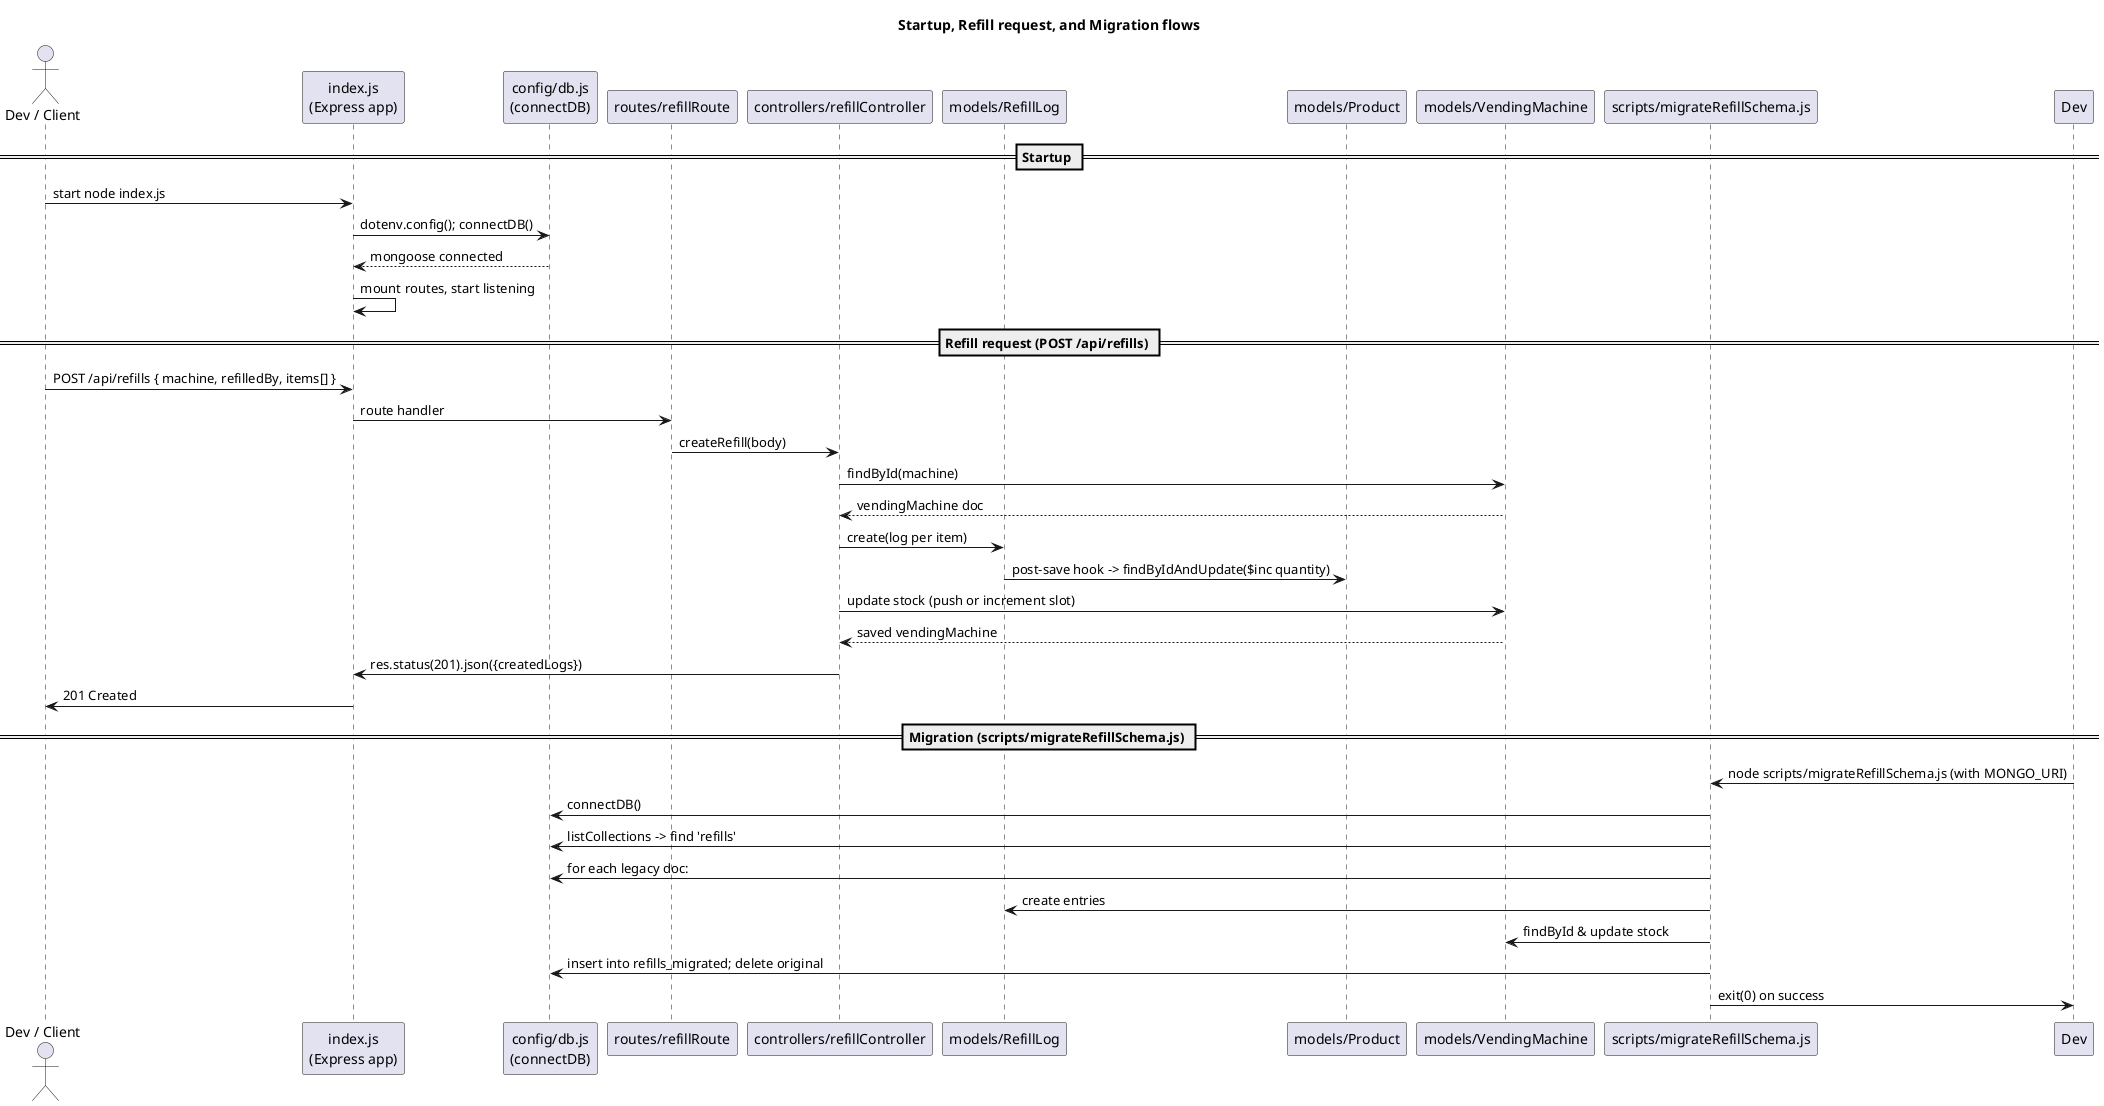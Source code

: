 @startuml
title Startup, Refill request, and Migration flows

actor "Dev / Client" as Client
participant "index.js\n(Express app)" as Index
participant "config/db.js\n(connectDB)" as DB
participant "routes/refillRoute" as Route
participant "controllers/refillController" as Controller
participant "models/RefillLog" as RefillLog
participant "models/Product" as Product
participant "models/VendingMachine" as VM
participant "scripts/migrateRefillSchema.js" as Migrator

== Startup ==
Client -> Index: start node index.js
Index -> DB: dotenv.config(); connectDB()
DB --> Index: mongoose connected
Index -> Index: mount routes, start listening

== Refill request (POST /api/refills) ==
Client -> Index: POST /api/refills { machine, refilledBy, items[] }
Index -> Route: route handler
Route -> Controller: createRefill(body)
Controller -> VM: findById(machine)
VM --> Controller: vendingMachine doc
Controller -> RefillLog: create(log per item)
RefillLog -> Product: post-save hook -> findByIdAndUpdate($inc quantity)
Controller -> VM: update stock (push or increment slot)
VM --> Controller: saved vendingMachine
Controller -> Index: res.status(201).json({createdLogs})
Index -> Client: 201 Created

== Migration (scripts/migrateRefillSchema.js) ==
Dev -> Migrator: node scripts/migrateRefillSchema.js (with MONGO_URI)
Migrator -> DB: connectDB()
Migrator -> DB: listCollections -> find 'refills'
Migrator -> DB: for each legacy doc:
Migrator -> RefillLog: create entries
Migrator -> VM: findById & update stock
Migrator -> DB: insert into refills_migrated; delete original
Migrator -> Dev: exit(0) on success

@enduml